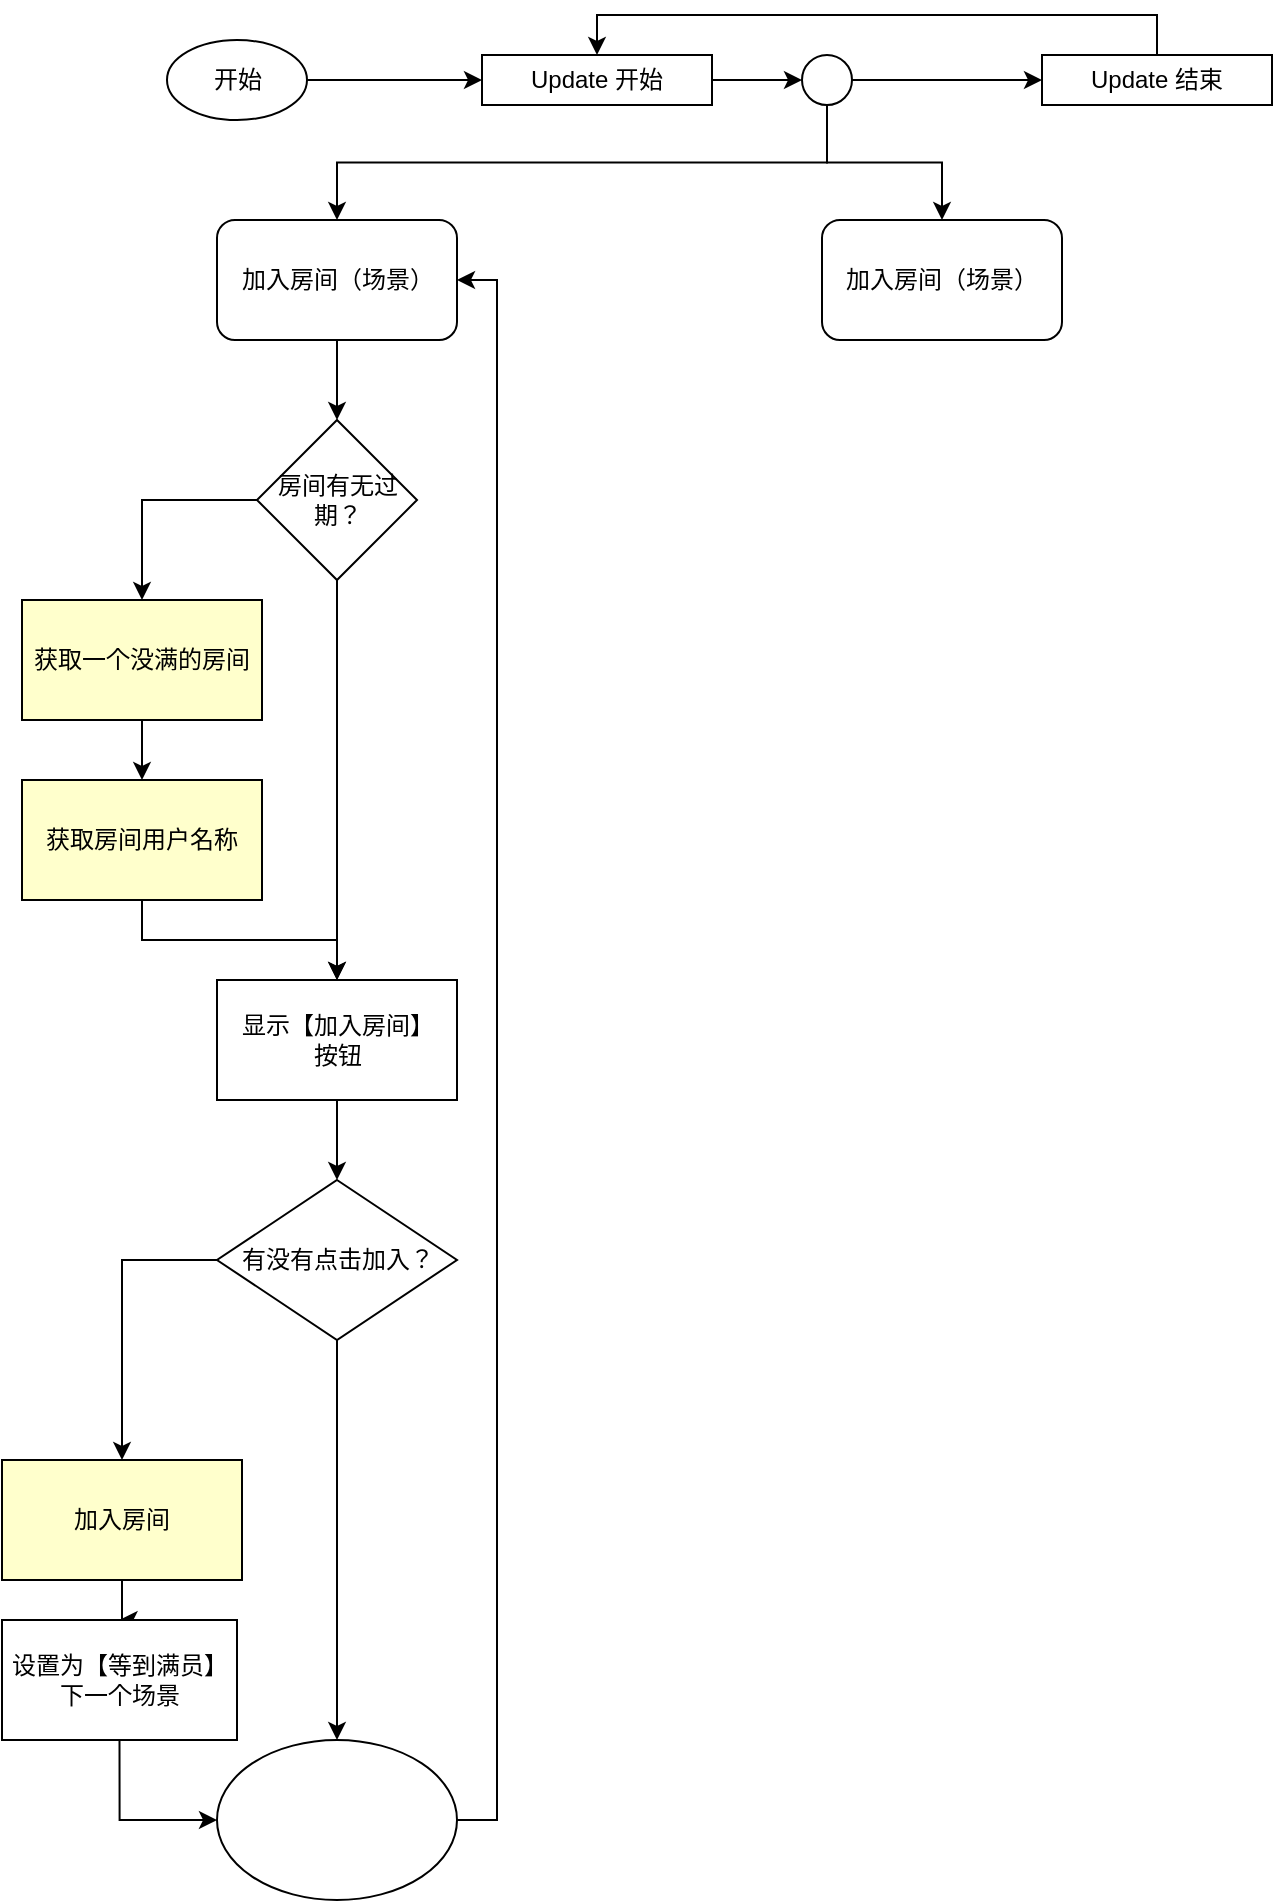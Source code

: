 <mxfile version="15.7.0" type="github">
  <diagram id="tRa1csH4-88LfmXuXKnR" name="Page-1">
    <mxGraphModel dx="2927" dy="778" grid="1" gridSize="10" guides="1" tooltips="1" connect="1" arrows="1" fold="1" page="1" pageScale="1" pageWidth="1654" pageHeight="2336" math="0" shadow="0">
      <root>
        <mxCell id="0" />
        <mxCell id="1" parent="0" />
        <mxCell id="4Wosh37YM3WKKmuV432c-3" value="" style="edgeStyle=orthogonalEdgeStyle;rounded=0;orthogonalLoop=1;jettySize=auto;html=1;" edge="1" parent="1" source="4Wosh37YM3WKKmuV432c-1" target="4Wosh37YM3WKKmuV432c-2">
          <mxGeometry relative="1" as="geometry" />
        </mxCell>
        <mxCell id="4Wosh37YM3WKKmuV432c-1" value="开始" style="ellipse;whiteSpace=wrap;html=1;" vertex="1" parent="1">
          <mxGeometry x="72.5" y="80" width="70" height="40" as="geometry" />
        </mxCell>
        <mxCell id="4Wosh37YM3WKKmuV432c-39" style="edgeStyle=orthogonalEdgeStyle;rounded=0;orthogonalLoop=1;jettySize=auto;html=1;exitX=1;exitY=0.5;exitDx=0;exitDy=0;entryX=0;entryY=0.5;entryDx=0;entryDy=0;" edge="1" parent="1" source="4Wosh37YM3WKKmuV432c-2" target="4Wosh37YM3WKKmuV432c-6">
          <mxGeometry relative="1" as="geometry" />
        </mxCell>
        <mxCell id="4Wosh37YM3WKKmuV432c-2" value="Update 开始" style="whiteSpace=wrap;html=1;" vertex="1" parent="1">
          <mxGeometry x="230" y="87.5" width="115" height="25" as="geometry" />
        </mxCell>
        <mxCell id="4Wosh37YM3WKKmuV432c-16" value="" style="edgeStyle=orthogonalEdgeStyle;rounded=0;orthogonalLoop=1;jettySize=auto;html=1;" edge="1" parent="1" source="4Wosh37YM3WKKmuV432c-4" target="4Wosh37YM3WKKmuV432c-15">
          <mxGeometry relative="1" as="geometry" />
        </mxCell>
        <mxCell id="4Wosh37YM3WKKmuV432c-4" value="获取一个没满的房间" style="whiteSpace=wrap;html=1;fillColor=#FFFFCC;" vertex="1" parent="1">
          <mxGeometry y="360" width="120" height="60" as="geometry" />
        </mxCell>
        <mxCell id="4Wosh37YM3WKKmuV432c-9" style="edgeStyle=orthogonalEdgeStyle;rounded=0;orthogonalLoop=1;jettySize=auto;html=1;exitX=0.5;exitY=1;exitDx=0;exitDy=0;entryX=0.5;entryY=0;entryDx=0;entryDy=0;" edge="1" parent="1" source="4Wosh37YM3WKKmuV432c-6" target="4Wosh37YM3WKKmuV432c-10">
          <mxGeometry relative="1" as="geometry" />
        </mxCell>
        <mxCell id="4Wosh37YM3WKKmuV432c-24" style="edgeStyle=orthogonalEdgeStyle;rounded=0;orthogonalLoop=1;jettySize=auto;html=1;exitX=1;exitY=0.5;exitDx=0;exitDy=0;entryX=0;entryY=0.5;entryDx=0;entryDy=0;" edge="1" parent="1" source="4Wosh37YM3WKKmuV432c-6" target="4Wosh37YM3WKKmuV432c-23">
          <mxGeometry relative="1" as="geometry" />
        </mxCell>
        <mxCell id="4Wosh37YM3WKKmuV432c-36" style="edgeStyle=orthogonalEdgeStyle;rounded=0;orthogonalLoop=1;jettySize=auto;html=1;exitX=0.5;exitY=1;exitDx=0;exitDy=0;entryX=0.5;entryY=0;entryDx=0;entryDy=0;" edge="1" parent="1" source="4Wosh37YM3WKKmuV432c-6" target="4Wosh37YM3WKKmuV432c-35">
          <mxGeometry relative="1" as="geometry" />
        </mxCell>
        <mxCell id="4Wosh37YM3WKKmuV432c-6" value="" style="ellipse;whiteSpace=wrap;html=1;aspect=fixed;" vertex="1" parent="1">
          <mxGeometry x="390" y="87.5" width="25" height="25" as="geometry" />
        </mxCell>
        <mxCell id="4Wosh37YM3WKKmuV432c-40" style="edgeStyle=orthogonalEdgeStyle;rounded=0;orthogonalLoop=1;jettySize=auto;html=1;exitX=0.5;exitY=1;exitDx=0;exitDy=0;entryX=0.5;entryY=0;entryDx=0;entryDy=0;" edge="1" parent="1" source="4Wosh37YM3WKKmuV432c-10" target="4Wosh37YM3WKKmuV432c-12">
          <mxGeometry relative="1" as="geometry" />
        </mxCell>
        <mxCell id="4Wosh37YM3WKKmuV432c-10" value="加入房间（场景）" style="rounded=1;whiteSpace=wrap;html=1;" vertex="1" parent="1">
          <mxGeometry x="97.5" y="170" width="120" height="60" as="geometry" />
        </mxCell>
        <mxCell id="4Wosh37YM3WKKmuV432c-19" style="edgeStyle=orthogonalEdgeStyle;rounded=0;orthogonalLoop=1;jettySize=auto;html=1;exitX=0.5;exitY=1;exitDx=0;exitDy=0;entryX=0.5;entryY=0;entryDx=0;entryDy=0;" edge="1" parent="1" source="4Wosh37YM3WKKmuV432c-12" target="4Wosh37YM3WKKmuV432c-17">
          <mxGeometry relative="1" as="geometry" />
        </mxCell>
        <mxCell id="4Wosh37YM3WKKmuV432c-41" style="edgeStyle=orthogonalEdgeStyle;rounded=0;orthogonalLoop=1;jettySize=auto;html=1;exitX=0;exitY=0.5;exitDx=0;exitDy=0;entryX=0.5;entryY=0;entryDx=0;entryDy=0;" edge="1" parent="1" source="4Wosh37YM3WKKmuV432c-12" target="4Wosh37YM3WKKmuV432c-4">
          <mxGeometry relative="1" as="geometry" />
        </mxCell>
        <mxCell id="4Wosh37YM3WKKmuV432c-12" value="房间有无过期？" style="rhombus;whiteSpace=wrap;html=1;" vertex="1" parent="1">
          <mxGeometry x="117.5" y="270" width="80" height="80" as="geometry" />
        </mxCell>
        <mxCell id="4Wosh37YM3WKKmuV432c-18" value="" style="edgeStyle=orthogonalEdgeStyle;rounded=0;orthogonalLoop=1;jettySize=auto;html=1;" edge="1" parent="1" source="4Wosh37YM3WKKmuV432c-15" target="4Wosh37YM3WKKmuV432c-17">
          <mxGeometry relative="1" as="geometry" />
        </mxCell>
        <mxCell id="4Wosh37YM3WKKmuV432c-15" value="获取房间用户名称" style="whiteSpace=wrap;html=1;fillColor=#FFFFCC;" vertex="1" parent="1">
          <mxGeometry y="450" width="120" height="60" as="geometry" />
        </mxCell>
        <mxCell id="4Wosh37YM3WKKmuV432c-21" value="" style="edgeStyle=orthogonalEdgeStyle;rounded=0;orthogonalLoop=1;jettySize=auto;html=1;" edge="1" parent="1" source="4Wosh37YM3WKKmuV432c-17" target="4Wosh37YM3WKKmuV432c-20">
          <mxGeometry relative="1" as="geometry" />
        </mxCell>
        <mxCell id="4Wosh37YM3WKKmuV432c-17" value="显示【加入房间】&lt;br&gt;按钮" style="whiteSpace=wrap;html=1;" vertex="1" parent="1">
          <mxGeometry x="97.5" y="550" width="120" height="60" as="geometry" />
        </mxCell>
        <mxCell id="4Wosh37YM3WKKmuV432c-28" value="" style="edgeStyle=orthogonalEdgeStyle;rounded=0;orthogonalLoop=1;jettySize=auto;html=1;exitX=0;exitY=0.5;exitDx=0;exitDy=0;" edge="1" parent="1" source="4Wosh37YM3WKKmuV432c-20" target="4Wosh37YM3WKKmuV432c-27">
          <mxGeometry relative="1" as="geometry" />
        </mxCell>
        <mxCell id="4Wosh37YM3WKKmuV432c-47" style="edgeStyle=orthogonalEdgeStyle;rounded=0;orthogonalLoop=1;jettySize=auto;html=1;exitX=0.5;exitY=1;exitDx=0;exitDy=0;" edge="1" parent="1" source="4Wosh37YM3WKKmuV432c-20" target="4Wosh37YM3WKKmuV432c-45">
          <mxGeometry relative="1" as="geometry" />
        </mxCell>
        <mxCell id="4Wosh37YM3WKKmuV432c-20" value="有没有点击加入？" style="rhombus;whiteSpace=wrap;html=1;" vertex="1" parent="1">
          <mxGeometry x="97.5" y="650" width="120" height="80" as="geometry" />
        </mxCell>
        <mxCell id="4Wosh37YM3WKKmuV432c-26" style="edgeStyle=orthogonalEdgeStyle;rounded=0;orthogonalLoop=1;jettySize=auto;html=1;exitX=0.5;exitY=0;exitDx=0;exitDy=0;entryX=0.5;entryY=0;entryDx=0;entryDy=0;" edge="1" parent="1" source="4Wosh37YM3WKKmuV432c-23" target="4Wosh37YM3WKKmuV432c-2">
          <mxGeometry relative="1" as="geometry" />
        </mxCell>
        <mxCell id="4Wosh37YM3WKKmuV432c-23" value="Update 结束" style="whiteSpace=wrap;html=1;" vertex="1" parent="1">
          <mxGeometry x="510" y="87.5" width="115" height="25" as="geometry" />
        </mxCell>
        <mxCell id="4Wosh37YM3WKKmuV432c-33" style="edgeStyle=orthogonalEdgeStyle;rounded=0;orthogonalLoop=1;jettySize=auto;html=1;" edge="1" parent="1" source="4Wosh37YM3WKKmuV432c-27" target="4Wosh37YM3WKKmuV432c-29">
          <mxGeometry relative="1" as="geometry" />
        </mxCell>
        <mxCell id="4Wosh37YM3WKKmuV432c-27" value="加入房间" style="whiteSpace=wrap;html=1;fillColor=#FFFFCC;" vertex="1" parent="1">
          <mxGeometry x="-10" y="790" width="120" height="60" as="geometry" />
        </mxCell>
        <mxCell id="4Wosh37YM3WKKmuV432c-46" style="edgeStyle=orthogonalEdgeStyle;rounded=0;orthogonalLoop=1;jettySize=auto;html=1;exitX=0.5;exitY=1;exitDx=0;exitDy=0;entryX=0;entryY=0.5;entryDx=0;entryDy=0;" edge="1" parent="1" source="4Wosh37YM3WKKmuV432c-29" target="4Wosh37YM3WKKmuV432c-45">
          <mxGeometry relative="1" as="geometry" />
        </mxCell>
        <mxCell id="4Wosh37YM3WKKmuV432c-29" value="设置为【等到满员】下一个场景" style="whiteSpace=wrap;html=1;" vertex="1" parent="1">
          <mxGeometry x="-10" y="870" width="117.5" height="60" as="geometry" />
        </mxCell>
        <mxCell id="4Wosh37YM3WKKmuV432c-35" value="加入房间（场景）" style="rounded=1;whiteSpace=wrap;html=1;" vertex="1" parent="1">
          <mxGeometry x="400" y="170" width="120" height="60" as="geometry" />
        </mxCell>
        <mxCell id="4Wosh37YM3WKKmuV432c-48" style="edgeStyle=orthogonalEdgeStyle;rounded=0;orthogonalLoop=1;jettySize=auto;html=1;exitX=1;exitY=0.5;exitDx=0;exitDy=0;entryX=1;entryY=0.5;entryDx=0;entryDy=0;" edge="1" parent="1" source="4Wosh37YM3WKKmuV432c-45" target="4Wosh37YM3WKKmuV432c-10">
          <mxGeometry relative="1" as="geometry" />
        </mxCell>
        <mxCell id="4Wosh37YM3WKKmuV432c-45" value="" style="ellipse;whiteSpace=wrap;html=1;" vertex="1" parent="1">
          <mxGeometry x="97.5" y="930" width="120" height="80" as="geometry" />
        </mxCell>
      </root>
    </mxGraphModel>
  </diagram>
</mxfile>
